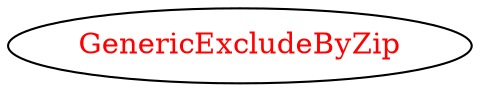 digraph dependencyGraph {
 concentrate=true;
 ranksep="2.0";
 rankdir="LR"; 
 splines="ortho";
"GenericExcludeByZip" [fontcolor="red"];
}